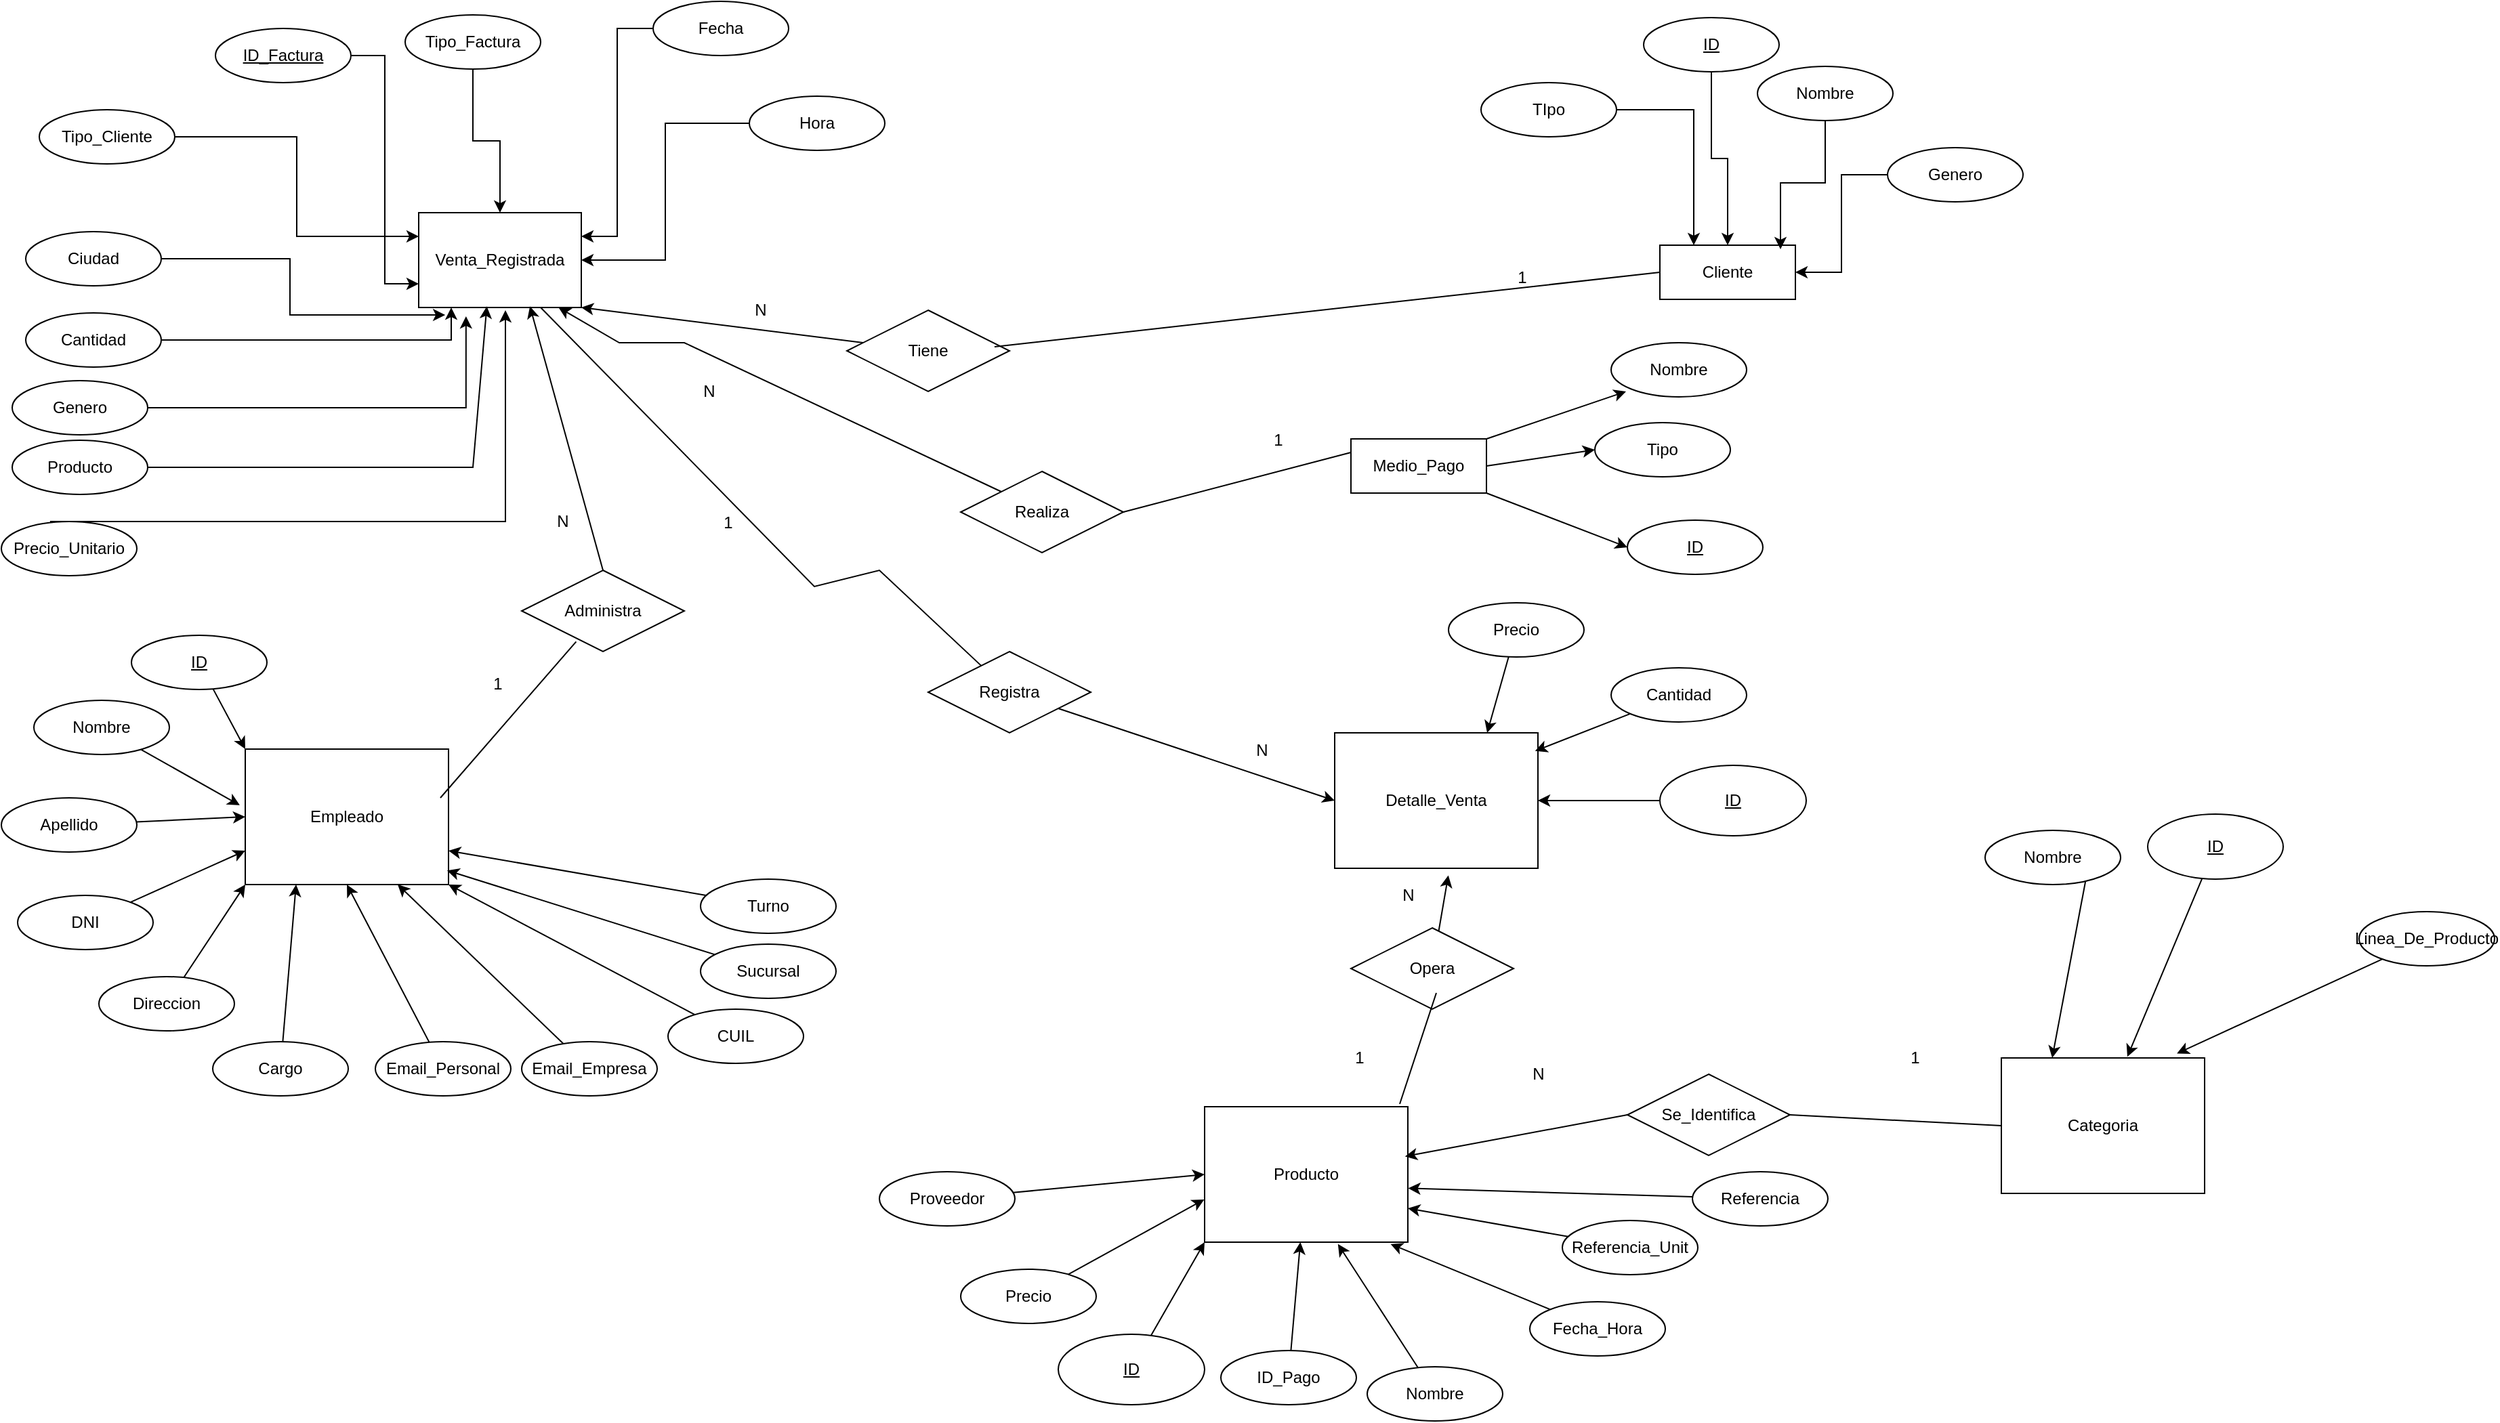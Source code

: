<mxfile version="26.0.14">
  <diagram name="Página-1" id="UsycYZGFSsphmftQ30QH">
    <mxGraphModel grid="1" page="1" gridSize="12" guides="0" tooltips="1" connect="1" arrows="1" fold="1" pageScale="1" pageWidth="2200" pageHeight="2200" math="0" shadow="0">
      <root>
        <mxCell id="0" />
        <mxCell id="1" parent="0" />
        <mxCell id="an_xKArvUmKsYVzUiVtq-6" value="Venta_Registrada" style="whiteSpace=wrap;html=1;align=center;perimeterSpacing=0;strokeWidth=1;" vertex="1" parent="1">
          <mxGeometry x="140" y="156" width="120" height="70" as="geometry" />
        </mxCell>
        <mxCell id="an_xKArvUmKsYVzUiVtq-29" style="edgeStyle=orthogonalEdgeStyle;rounded=0;orthogonalLoop=1;jettySize=auto;html=1;entryX=0;entryY=0.25;entryDx=0;entryDy=0;" edge="1" parent="1" source="an_xKArvUmKsYVzUiVtq-8" target="an_xKArvUmKsYVzUiVtq-6">
          <mxGeometry relative="1" as="geometry" />
        </mxCell>
        <mxCell id="an_xKArvUmKsYVzUiVtq-8" value="Tipo_Cliente" style="ellipse;whiteSpace=wrap;html=1;align=center;" vertex="1" parent="1">
          <mxGeometry x="-140" y="80" width="100" height="40" as="geometry" />
        </mxCell>
        <mxCell id="an_xKArvUmKsYVzUiVtq-16" style="edgeStyle=orthogonalEdgeStyle;rounded=0;orthogonalLoop=1;jettySize=auto;html=1;entryX=0.5;entryY=0;entryDx=0;entryDy=0;" edge="1" parent="1" source="an_xKArvUmKsYVzUiVtq-9" target="an_xKArvUmKsYVzUiVtq-6">
          <mxGeometry relative="1" as="geometry" />
        </mxCell>
        <mxCell id="an_xKArvUmKsYVzUiVtq-9" value="Tipo_Factura" style="ellipse;whiteSpace=wrap;html=1;align=center;" vertex="1" parent="1">
          <mxGeometry x="130" y="10" width="100" height="40" as="geometry" />
        </mxCell>
        <mxCell id="an_xKArvUmKsYVzUiVtq-10" value="Ciudad" style="ellipse;whiteSpace=wrap;html=1;align=center;" vertex="1" parent="1">
          <mxGeometry x="-150" y="170" width="100" height="40" as="geometry" />
        </mxCell>
        <mxCell id="an_xKArvUmKsYVzUiVtq-11" value="Cliente" style="whiteSpace=wrap;html=1;align=center;" vertex="1" parent="1">
          <mxGeometry x="1056" y="180" width="100" height="40" as="geometry" />
        </mxCell>
        <mxCell id="an_xKArvUmKsYVzUiVtq-15" style="edgeStyle=orthogonalEdgeStyle;rounded=0;orthogonalLoop=1;jettySize=auto;html=1;entryX=0;entryY=0.75;entryDx=0;entryDy=0;" edge="1" parent="1" source="an_xKArvUmKsYVzUiVtq-12" target="an_xKArvUmKsYVzUiVtq-6">
          <mxGeometry relative="1" as="geometry" />
        </mxCell>
        <mxCell id="an_xKArvUmKsYVzUiVtq-12" value="ID_Factura" style="ellipse;whiteSpace=wrap;html=1;align=center;fontStyle=4;" vertex="1" parent="1">
          <mxGeometry x="-10" y="20" width="100" height="40" as="geometry" />
        </mxCell>
        <mxCell id="an_xKArvUmKsYVzUiVtq-50" style="edgeStyle=orthogonalEdgeStyle;rounded=0;orthogonalLoop=1;jettySize=auto;html=1;entryX=0.5;entryY=0;entryDx=0;entryDy=0;" edge="1" parent="1" source="an_xKArvUmKsYVzUiVtq-13" target="an_xKArvUmKsYVzUiVtq-11">
          <mxGeometry relative="1" as="geometry" />
        </mxCell>
        <mxCell id="an_xKArvUmKsYVzUiVtq-13" value="ID" style="ellipse;whiteSpace=wrap;html=1;align=center;fontStyle=4;" vertex="1" parent="1">
          <mxGeometry x="1044" y="12" width="100" height="40" as="geometry" />
        </mxCell>
        <mxCell id="an_xKArvUmKsYVzUiVtq-126" style="edgeStyle=none;rounded=0;orthogonalLoop=1;jettySize=auto;html=1;entryX=0;entryY=1;entryDx=0;entryDy=0;" edge="1" parent="1" source="an_xKArvUmKsYVzUiVtq-17" target="an_xKArvUmKsYVzUiVtq-125">
          <mxGeometry relative="1" as="geometry" />
        </mxCell>
        <mxCell id="an_xKArvUmKsYVzUiVtq-17" value="ID" style="ellipse;whiteSpace=wrap;html=1;align=center;fontStyle=4;" vertex="1" parent="1">
          <mxGeometry x="612" y="984" width="108" height="52" as="geometry" />
        </mxCell>
        <mxCell id="an_xKArvUmKsYVzUiVtq-19" value="Genero" style="ellipse;whiteSpace=wrap;html=1;align=center;" vertex="1" parent="1">
          <mxGeometry x="-160" y="280" width="100" height="40" as="geometry" />
        </mxCell>
        <mxCell id="an_xKArvUmKsYVzUiVtq-35" style="edgeStyle=orthogonalEdgeStyle;rounded=0;orthogonalLoop=1;jettySize=auto;html=1;entryX=1;entryY=0.25;entryDx=0;entryDy=0;" edge="1" parent="1" source="an_xKArvUmKsYVzUiVtq-20" target="an_xKArvUmKsYVzUiVtq-6">
          <mxGeometry relative="1" as="geometry">
            <mxPoint x="270" y="180" as="targetPoint" />
          </mxGeometry>
        </mxCell>
        <mxCell id="an_xKArvUmKsYVzUiVtq-20" value="Fecha" style="ellipse;whiteSpace=wrap;html=1;align=center;" vertex="1" parent="1">
          <mxGeometry x="313" width="100" height="40" as="geometry" />
        </mxCell>
        <mxCell id="an_xKArvUmKsYVzUiVtq-21" value="Cantidad" style="ellipse;whiteSpace=wrap;html=1;align=center;" vertex="1" parent="1">
          <mxGeometry x="-150" y="230" width="100" height="40" as="geometry" />
        </mxCell>
        <mxCell id="an_xKArvUmKsYVzUiVtq-22" value="Precio_Unitario" style="ellipse;whiteSpace=wrap;html=1;align=center;" vertex="1" parent="1">
          <mxGeometry x="-168" y="384" width="100" height="40" as="geometry" />
        </mxCell>
        <mxCell id="an_xKArvUmKsYVzUiVtq-83" style="edgeStyle=none;rounded=0;orthogonalLoop=1;jettySize=auto;html=1;entryX=0.419;entryY=0.988;entryDx=0;entryDy=0;entryPerimeter=0;" edge="1" parent="1" source="an_xKArvUmKsYVzUiVtq-23" target="an_xKArvUmKsYVzUiVtq-6">
          <mxGeometry relative="1" as="geometry">
            <mxPoint x="180" y="336" as="targetPoint" />
            <Array as="points">
              <mxPoint x="180" y="344" />
            </Array>
          </mxGeometry>
        </mxCell>
        <mxCell id="an_xKArvUmKsYVzUiVtq-23" value="Producto" style="ellipse;whiteSpace=wrap;html=1;align=center;" vertex="1" parent="1">
          <mxGeometry x="-160" y="324" width="100" height="40" as="geometry" />
        </mxCell>
        <mxCell id="an_xKArvUmKsYVzUiVtq-38" style="edgeStyle=orthogonalEdgeStyle;rounded=0;orthogonalLoop=1;jettySize=auto;html=1;entryX=1;entryY=0.5;entryDx=0;entryDy=0;" edge="1" parent="1" source="an_xKArvUmKsYVzUiVtq-26" target="an_xKArvUmKsYVzUiVtq-6">
          <mxGeometry relative="1" as="geometry" />
        </mxCell>
        <mxCell id="an_xKArvUmKsYVzUiVtq-26" value="Hora" style="ellipse;whiteSpace=wrap;html=1;align=center;" vertex="1" parent="1">
          <mxGeometry x="384" y="70" width="100" height="40" as="geometry" />
        </mxCell>
        <mxCell id="an_xKArvUmKsYVzUiVtq-27" value="Nombre" style="ellipse;whiteSpace=wrap;html=1;align=center;" vertex="1" parent="1">
          <mxGeometry x="1020" y="252" width="100" height="40" as="geometry" />
        </mxCell>
        <mxCell id="an_xKArvUmKsYVzUiVtq-127" value="" style="edgeStyle=none;rounded=0;orthogonalLoop=1;jettySize=auto;html=1;" edge="1" parent="1" source="an_xKArvUmKsYVzUiVtq-28" target="an_xKArvUmKsYVzUiVtq-125">
          <mxGeometry relative="1" as="geometry" />
        </mxCell>
        <mxCell id="an_xKArvUmKsYVzUiVtq-28" value="ID_Pago" style="ellipse;whiteSpace=wrap;html=1;align=center;" vertex="1" parent="1">
          <mxGeometry x="732" y="996" width="100" height="40" as="geometry" />
        </mxCell>
        <mxCell id="an_xKArvUmKsYVzUiVtq-30" style="edgeStyle=orthogonalEdgeStyle;rounded=0;orthogonalLoop=1;jettySize=auto;html=1;entryX=0.163;entryY=1.079;entryDx=0;entryDy=0;entryPerimeter=0;" edge="1" parent="1" source="an_xKArvUmKsYVzUiVtq-10" target="an_xKArvUmKsYVzUiVtq-6">
          <mxGeometry relative="1" as="geometry" />
        </mxCell>
        <mxCell id="an_xKArvUmKsYVzUiVtq-31" style="edgeStyle=orthogonalEdgeStyle;rounded=0;orthogonalLoop=1;jettySize=auto;html=1;entryX=0.291;entryY=1.093;entryDx=0;entryDy=0;entryPerimeter=0;" edge="1" parent="1" source="an_xKArvUmKsYVzUiVtq-19" target="an_xKArvUmKsYVzUiVtq-6">
          <mxGeometry relative="1" as="geometry" />
        </mxCell>
        <mxCell id="an_xKArvUmKsYVzUiVtq-33" style="edgeStyle=orthogonalEdgeStyle;rounded=0;orthogonalLoop=1;jettySize=auto;html=1;" edge="1" parent="1">
          <mxGeometry relative="1" as="geometry">
            <mxPoint x="-132" y="384" as="sourcePoint" />
            <mxPoint x="204" y="228" as="targetPoint" />
            <Array as="points">
              <mxPoint x="-132" y="384" />
              <mxPoint x="204" y="384" />
            </Array>
          </mxGeometry>
        </mxCell>
        <mxCell id="an_xKArvUmKsYVzUiVtq-34" style="edgeStyle=orthogonalEdgeStyle;rounded=0;orthogonalLoop=1;jettySize=auto;html=1;entryX=0.2;entryY=1;entryDx=0;entryDy=0;entryPerimeter=0;" edge="1" parent="1" source="an_xKArvUmKsYVzUiVtq-21" target="an_xKArvUmKsYVzUiVtq-6">
          <mxGeometry relative="1" as="geometry" />
        </mxCell>
        <mxCell id="an_xKArvUmKsYVzUiVtq-81" style="edgeStyle=none;rounded=0;orthogonalLoop=1;jettySize=auto;html=1;entryX=1;entryY=1;entryDx=0;entryDy=0;" edge="1" parent="1" source="an_xKArvUmKsYVzUiVtq-40" target="an_xKArvUmKsYVzUiVtq-6">
          <mxGeometry relative="1" as="geometry" />
        </mxCell>
        <mxCell id="an_xKArvUmKsYVzUiVtq-40" value="Tiene" style="shape=rhombus;perimeter=rhombusPerimeter;whiteSpace=wrap;html=1;align=center;" vertex="1" parent="1">
          <mxGeometry x="456" y="228" width="120" height="60" as="geometry" />
        </mxCell>
        <mxCell id="an_xKArvUmKsYVzUiVtq-42" value="Realiza" style="shape=rhombus;perimeter=rhombusPerimeter;whiteSpace=wrap;html=1;align=center;" vertex="1" parent="1">
          <mxGeometry x="540" y="347" width="120" height="60" as="geometry" />
        </mxCell>
        <mxCell id="an_xKArvUmKsYVzUiVtq-43" value="Administra" style="shape=rhombus;perimeter=rhombusPerimeter;whiteSpace=wrap;html=1;align=center;" vertex="1" parent="1">
          <mxGeometry x="216" y="420" width="120" height="60" as="geometry" />
        </mxCell>
        <mxCell id="an_xKArvUmKsYVzUiVtq-47" value="1" style="text;html=1;align=center;verticalAlign=middle;resizable=0;points=[];autosize=1;strokeColor=none;fillColor=none;" vertex="1" parent="1">
          <mxGeometry x="936" y="192" width="36" height="24" as="geometry" />
        </mxCell>
        <mxCell id="an_xKArvUmKsYVzUiVtq-51" value="Nombre" style="ellipse;whiteSpace=wrap;html=1;align=center;" vertex="1" parent="1">
          <mxGeometry x="1128" y="48" width="100" height="40" as="geometry" />
        </mxCell>
        <mxCell id="an_xKArvUmKsYVzUiVtq-54" style="edgeStyle=orthogonalEdgeStyle;rounded=0;orthogonalLoop=1;jettySize=auto;html=1;entryX=1;entryY=0.5;entryDx=0;entryDy=0;" edge="1" parent="1" source="an_xKArvUmKsYVzUiVtq-52" target="an_xKArvUmKsYVzUiVtq-11">
          <mxGeometry relative="1" as="geometry" />
        </mxCell>
        <mxCell id="an_xKArvUmKsYVzUiVtq-52" value="Genero" style="ellipse;whiteSpace=wrap;html=1;align=center;" vertex="1" parent="1">
          <mxGeometry x="1224" y="108" width="100" height="40" as="geometry" />
        </mxCell>
        <mxCell id="an_xKArvUmKsYVzUiVtq-53" style="edgeStyle=orthogonalEdgeStyle;rounded=0;orthogonalLoop=1;jettySize=auto;html=1;exitX=0.5;exitY=1;exitDx=0;exitDy=0;entryX=0.89;entryY=0.075;entryDx=0;entryDy=0;entryPerimeter=0;" edge="1" parent="1" source="an_xKArvUmKsYVzUiVtq-51" target="an_xKArvUmKsYVzUiVtq-11">
          <mxGeometry relative="1" as="geometry" />
        </mxCell>
        <mxCell id="an_xKArvUmKsYVzUiVtq-57" style="edgeStyle=orthogonalEdgeStyle;rounded=0;orthogonalLoop=1;jettySize=auto;html=1;entryX=0.25;entryY=0;entryDx=0;entryDy=0;" edge="1" parent="1" source="an_xKArvUmKsYVzUiVtq-55" target="an_xKArvUmKsYVzUiVtq-11">
          <mxGeometry relative="1" as="geometry" />
        </mxCell>
        <mxCell id="an_xKArvUmKsYVzUiVtq-55" value="TIpo" style="ellipse;whiteSpace=wrap;html=1;align=center;" vertex="1" parent="1">
          <mxGeometry x="924" y="60" width="100" height="40" as="geometry" />
        </mxCell>
        <mxCell id="an_xKArvUmKsYVzUiVtq-58" value="N" style="text;html=1;align=center;verticalAlign=middle;resizable=0;points=[];autosize=1;strokeColor=none;fillColor=none;" vertex="1" parent="1">
          <mxGeometry x="336" y="276" width="36" height="24" as="geometry" />
        </mxCell>
        <mxCell id="an_xKArvUmKsYVzUiVtq-66" value="" style="endArrow=none;html=1;rounded=0;entryX=0;entryY=0.5;entryDx=0;entryDy=0;exitX=0.908;exitY=0.45;exitDx=0;exitDy=0;exitPerimeter=0;" edge="1" parent="1" source="an_xKArvUmKsYVzUiVtq-40" target="an_xKArvUmKsYVzUiVtq-11">
          <mxGeometry width="50" height="50" relative="1" as="geometry">
            <mxPoint x="672" y="362" as="sourcePoint" />
            <mxPoint x="722" y="312" as="targetPoint" />
          </mxGeometry>
        </mxCell>
        <mxCell id="an_xKArvUmKsYVzUiVtq-71" style="edgeStyle=none;rounded=0;orthogonalLoop=1;jettySize=auto;html=1;exitX=1;exitY=0.5;exitDx=0;exitDy=0;entryX=0;entryY=0.5;entryDx=0;entryDy=0;" edge="1" parent="1" source="an_xKArvUmKsYVzUiVtq-67" target="an_xKArvUmKsYVzUiVtq-69">
          <mxGeometry relative="1" as="geometry" />
        </mxCell>
        <mxCell id="an_xKArvUmKsYVzUiVtq-74" style="edgeStyle=none;rounded=0;orthogonalLoop=1;jettySize=auto;html=1;exitX=1;exitY=1;exitDx=0;exitDy=0;entryX=0;entryY=0.5;entryDx=0;entryDy=0;" edge="1" parent="1" source="an_xKArvUmKsYVzUiVtq-67" target="an_xKArvUmKsYVzUiVtq-73">
          <mxGeometry relative="1" as="geometry" />
        </mxCell>
        <mxCell id="an_xKArvUmKsYVzUiVtq-67" value="Medio_Pago" style="whiteSpace=wrap;html=1;align=center;" vertex="1" parent="1">
          <mxGeometry x="828" y="323" width="100" height="40" as="geometry" />
        </mxCell>
        <mxCell id="an_xKArvUmKsYVzUiVtq-68" value="1" style="text;html=1;align=center;verticalAlign=middle;resizable=0;points=[];autosize=1;strokeColor=none;fillColor=none;" vertex="1" parent="1">
          <mxGeometry x="756" y="312" width="36" height="24" as="geometry" />
        </mxCell>
        <mxCell id="an_xKArvUmKsYVzUiVtq-69" value="Tipo" style="ellipse;whiteSpace=wrap;html=1;align=center;" vertex="1" parent="1">
          <mxGeometry x="1008" y="311" width="100" height="40" as="geometry" />
        </mxCell>
        <mxCell id="an_xKArvUmKsYVzUiVtq-72" style="edgeStyle=none;rounded=0;orthogonalLoop=1;jettySize=auto;html=1;exitX=1;exitY=0;exitDx=0;exitDy=0;entryX=0.23;entryY=0.925;entryDx=0;entryDy=0;entryPerimeter=0;" edge="1" parent="1" source="an_xKArvUmKsYVzUiVtq-67">
          <mxGeometry relative="1" as="geometry">
            <mxPoint x="1031" y="288.0" as="targetPoint" />
          </mxGeometry>
        </mxCell>
        <mxCell id="an_xKArvUmKsYVzUiVtq-73" value="ID" style="ellipse;whiteSpace=wrap;html=1;align=center;fontStyle=4;" vertex="1" parent="1">
          <mxGeometry x="1032" y="383" width="100" height="40" as="geometry" />
        </mxCell>
        <mxCell id="an_xKArvUmKsYVzUiVtq-75" value="" style="endArrow=none;html=1;rounded=0;entryX=0;entryY=0.25;entryDx=0;entryDy=0;exitX=1;exitY=0.5;exitDx=0;exitDy=0;" edge="1" parent="1" source="an_xKArvUmKsYVzUiVtq-42" target="an_xKArvUmKsYVzUiVtq-67">
          <mxGeometry width="50" height="50" relative="1" as="geometry">
            <mxPoint x="696" y="433" as="sourcePoint" />
            <mxPoint x="746" y="383" as="targetPoint" />
          </mxGeometry>
        </mxCell>
        <mxCell id="an_xKArvUmKsYVzUiVtq-76" style="edgeStyle=none;rounded=0;orthogonalLoop=1;jettySize=auto;html=1;exitX=0;exitY=0;exitDx=0;exitDy=0;entryX=0.86;entryY=1;entryDx=0;entryDy=0;entryPerimeter=0;" edge="1" parent="1" source="an_xKArvUmKsYVzUiVtq-42" target="an_xKArvUmKsYVzUiVtq-6">
          <mxGeometry relative="1" as="geometry">
            <Array as="points">
              <mxPoint x="336" y="252" />
              <mxPoint x="288" y="252" />
            </Array>
          </mxGeometry>
        </mxCell>
        <mxCell id="an_xKArvUmKsYVzUiVtq-77" value="N" style="text;html=1;align=center;verticalAlign=middle;resizable=0;points=[];autosize=1;strokeColor=none;fillColor=none;" vertex="1" parent="1">
          <mxGeometry x="374" y="216" width="36" height="24" as="geometry" />
        </mxCell>
        <mxCell id="an_xKArvUmKsYVzUiVtq-92" style="edgeStyle=none;rounded=0;orthogonalLoop=1;jettySize=auto;html=1;" edge="1" parent="1" source="an_xKArvUmKsYVzUiVtq-82">
          <mxGeometry relative="1" as="geometry">
            <mxPoint x="120" y="572" as="targetPoint" />
          </mxGeometry>
        </mxCell>
        <mxCell id="an_xKArvUmKsYVzUiVtq-82" value="Empleado" style="whiteSpace=wrap;html=1;align=center;" vertex="1" parent="1">
          <mxGeometry x="12" y="552" width="150" height="100" as="geometry" />
        </mxCell>
        <mxCell id="an_xKArvUmKsYVzUiVtq-86" style="edgeStyle=none;rounded=0;orthogonalLoop=1;jettySize=auto;html=1;entryX=0;entryY=0;entryDx=0;entryDy=0;" edge="1" parent="1" source="an_xKArvUmKsYVzUiVtq-85" target="an_xKArvUmKsYVzUiVtq-82">
          <mxGeometry relative="1" as="geometry">
            <mxPoint x="12" y="528.0" as="targetPoint" />
          </mxGeometry>
        </mxCell>
        <mxCell id="an_xKArvUmKsYVzUiVtq-85" value="ID" style="ellipse;whiteSpace=wrap;html=1;align=center;fontStyle=4;" vertex="1" parent="1">
          <mxGeometry x="-72" y="468" width="100" height="40" as="geometry" />
        </mxCell>
        <mxCell id="an_xKArvUmKsYVzUiVtq-87" value="1" style="text;html=1;align=center;verticalAlign=middle;resizable=0;points=[];autosize=1;strokeColor=none;fillColor=none;" vertex="1" parent="1">
          <mxGeometry x="180" y="492" width="36" height="24" as="geometry" />
        </mxCell>
        <mxCell id="an_xKArvUmKsYVzUiVtq-88" style="edgeStyle=none;rounded=0;orthogonalLoop=1;jettySize=auto;html=1;exitX=0.5;exitY=0;exitDx=0;exitDy=0;entryX=0.684;entryY=0.988;entryDx=0;entryDy=0;entryPerimeter=0;" edge="1" parent="1" source="an_xKArvUmKsYVzUiVtq-43" target="an_xKArvUmKsYVzUiVtq-6">
          <mxGeometry relative="1" as="geometry" />
        </mxCell>
        <mxCell id="an_xKArvUmKsYVzUiVtq-89" value="N" style="text;html=1;align=center;verticalAlign=middle;resizable=0;points=[];autosize=1;strokeColor=none;fillColor=none;" vertex="1" parent="1">
          <mxGeometry x="228" y="372" width="36" height="24" as="geometry" />
        </mxCell>
        <mxCell id="an_xKArvUmKsYVzUiVtq-112" style="edgeStyle=none;rounded=0;orthogonalLoop=1;jettySize=auto;html=1;entryX=0.75;entryY=1;entryDx=0;entryDy=0;" edge="1" parent="1" source="an_xKArvUmKsYVzUiVtq-93" target="an_xKArvUmKsYVzUiVtq-82">
          <mxGeometry relative="1" as="geometry" />
        </mxCell>
        <mxCell id="an_xKArvUmKsYVzUiVtq-93" value="Email_Empresa" style="ellipse;whiteSpace=wrap;html=1;align=center;" vertex="1" parent="1">
          <mxGeometry x="216" y="768" width="100" height="40" as="geometry" />
        </mxCell>
        <mxCell id="an_xKArvUmKsYVzUiVtq-111" style="edgeStyle=none;rounded=0;orthogonalLoop=1;jettySize=auto;html=1;entryX=0.5;entryY=1;entryDx=0;entryDy=0;" edge="1" parent="1" source="an_xKArvUmKsYVzUiVtq-94" target="an_xKArvUmKsYVzUiVtq-82">
          <mxGeometry relative="1" as="geometry" />
        </mxCell>
        <mxCell id="an_xKArvUmKsYVzUiVtq-94" value="Email_Personal" style="ellipse;whiteSpace=wrap;html=1;align=center;" vertex="1" parent="1">
          <mxGeometry x="108" y="768" width="100" height="40" as="geometry" />
        </mxCell>
        <mxCell id="an_xKArvUmKsYVzUiVtq-109" style="edgeStyle=none;rounded=0;orthogonalLoop=1;jettySize=auto;html=1;entryX=0;entryY=1;entryDx=0;entryDy=0;" edge="1" parent="1" source="an_xKArvUmKsYVzUiVtq-95" target="an_xKArvUmKsYVzUiVtq-82">
          <mxGeometry relative="1" as="geometry" />
        </mxCell>
        <mxCell id="an_xKArvUmKsYVzUiVtq-95" value="Direccion" style="ellipse;whiteSpace=wrap;html=1;align=center;" vertex="1" parent="1">
          <mxGeometry x="-96" y="720" width="100" height="40" as="geometry" />
        </mxCell>
        <mxCell id="an_xKArvUmKsYVzUiVtq-108" style="edgeStyle=none;rounded=0;orthogonalLoop=1;jettySize=auto;html=1;entryX=0;entryY=0.75;entryDx=0;entryDy=0;" edge="1" parent="1" source="an_xKArvUmKsYVzUiVtq-96" target="an_xKArvUmKsYVzUiVtq-82">
          <mxGeometry relative="1" as="geometry" />
        </mxCell>
        <mxCell id="an_xKArvUmKsYVzUiVtq-96" value="DNI" style="ellipse;whiteSpace=wrap;html=1;align=center;" vertex="1" parent="1">
          <mxGeometry x="-156" y="660" width="100" height="40" as="geometry" />
        </mxCell>
        <mxCell id="an_xKArvUmKsYVzUiVtq-107" style="edgeStyle=none;rounded=0;orthogonalLoop=1;jettySize=auto;html=1;entryX=0;entryY=0.5;entryDx=0;entryDy=0;" edge="1" parent="1" source="an_xKArvUmKsYVzUiVtq-97" target="an_xKArvUmKsYVzUiVtq-82">
          <mxGeometry relative="1" as="geometry" />
        </mxCell>
        <mxCell id="an_xKArvUmKsYVzUiVtq-97" value="Apellido" style="ellipse;whiteSpace=wrap;html=1;align=center;" vertex="1" parent="1">
          <mxGeometry x="-168" y="588" width="100" height="40" as="geometry" />
        </mxCell>
        <mxCell id="an_xKArvUmKsYVzUiVtq-98" value="Nombre" style="ellipse;whiteSpace=wrap;html=1;align=center;" vertex="1" parent="1">
          <mxGeometry x="-144" y="516" width="100" height="40" as="geometry" />
        </mxCell>
        <mxCell id="an_xKArvUmKsYVzUiVtq-99" value="" style="endArrow=none;html=1;rounded=0;entryX=0.335;entryY=0.878;entryDx=0;entryDy=0;entryPerimeter=0;exitX=0.96;exitY=0.36;exitDx=0;exitDy=0;exitPerimeter=0;" edge="1" parent="1" source="an_xKArvUmKsYVzUiVtq-82" target="an_xKArvUmKsYVzUiVtq-43">
          <mxGeometry width="50" height="50" relative="1" as="geometry">
            <mxPoint x="204" y="590" as="sourcePoint" />
            <mxPoint x="254" y="540" as="targetPoint" />
          </mxGeometry>
        </mxCell>
        <mxCell id="an_xKArvUmKsYVzUiVtq-119" style="edgeStyle=none;rounded=0;orthogonalLoop=1;jettySize=auto;html=1;exitX=0.747;exitY=0.859;exitDx=0;exitDy=0;exitPerimeter=0;entryX=0.25;entryY=0;entryDx=0;entryDy=0;" edge="1" parent="1" source="an_xKArvUmKsYVzUiVtq-100" target="an_xKArvUmKsYVzUiVtq-123">
          <mxGeometry relative="1" as="geometry">
            <mxPoint x="1212" y="612" as="sourcePoint" />
            <mxPoint x="1267.929" y="756" as="targetPoint" />
          </mxGeometry>
        </mxCell>
        <mxCell id="an_xKArvUmKsYVzUiVtq-100" value="Nombre" style="ellipse;whiteSpace=wrap;html=1;align=center;" vertex="1" parent="1">
          <mxGeometry x="1296" y="612" width="100" height="40" as="geometry" />
        </mxCell>
        <mxCell id="an_xKArvUmKsYVzUiVtq-110" style="edgeStyle=none;rounded=0;orthogonalLoop=1;jettySize=auto;html=1;entryX=0.25;entryY=1;entryDx=0;entryDy=0;" edge="1" parent="1" source="an_xKArvUmKsYVzUiVtq-101" target="an_xKArvUmKsYVzUiVtq-82">
          <mxGeometry relative="1" as="geometry" />
        </mxCell>
        <mxCell id="an_xKArvUmKsYVzUiVtq-101" value="Cargo" style="ellipse;whiteSpace=wrap;html=1;align=center;" vertex="1" parent="1">
          <mxGeometry x="-12" y="768" width="100" height="40" as="geometry" />
        </mxCell>
        <mxCell id="an_xKArvUmKsYVzUiVtq-113" style="edgeStyle=none;rounded=0;orthogonalLoop=1;jettySize=auto;html=1;entryX=1;entryY=1;entryDx=0;entryDy=0;" edge="1" parent="1" source="an_xKArvUmKsYVzUiVtq-102" target="an_xKArvUmKsYVzUiVtq-82">
          <mxGeometry relative="1" as="geometry" />
        </mxCell>
        <mxCell id="an_xKArvUmKsYVzUiVtq-102" value="CUIL" style="ellipse;whiteSpace=wrap;html=1;align=center;" vertex="1" parent="1">
          <mxGeometry x="324" y="744" width="100" height="40" as="geometry" />
        </mxCell>
        <mxCell id="an_xKArvUmKsYVzUiVtq-104" value="Sucursal" style="ellipse;whiteSpace=wrap;html=1;align=center;" vertex="1" parent="1">
          <mxGeometry x="348" y="696" width="100" height="40" as="geometry" />
        </mxCell>
        <mxCell id="an_xKArvUmKsYVzUiVtq-115" style="edgeStyle=none;rounded=0;orthogonalLoop=1;jettySize=auto;html=1;entryX=1;entryY=0.75;entryDx=0;entryDy=0;" edge="1" parent="1" source="an_xKArvUmKsYVzUiVtq-105" target="an_xKArvUmKsYVzUiVtq-82">
          <mxGeometry relative="1" as="geometry" />
        </mxCell>
        <mxCell id="an_xKArvUmKsYVzUiVtq-105" value="Turno" style="ellipse;whiteSpace=wrap;html=1;align=center;" vertex="1" parent="1">
          <mxGeometry x="348" y="648" width="100" height="40" as="geometry" />
        </mxCell>
        <mxCell id="an_xKArvUmKsYVzUiVtq-106" style="edgeStyle=none;rounded=0;orthogonalLoop=1;jettySize=auto;html=1;entryX=-0.027;entryY=0.414;entryDx=0;entryDy=0;entryPerimeter=0;" edge="1" parent="1" source="an_xKArvUmKsYVzUiVtq-98" target="an_xKArvUmKsYVzUiVtq-82">
          <mxGeometry relative="1" as="geometry" />
        </mxCell>
        <mxCell id="an_xKArvUmKsYVzUiVtq-114" style="edgeStyle=none;rounded=0;orthogonalLoop=1;jettySize=auto;html=1;entryX=0.993;entryY=0.896;entryDx=0;entryDy=0;entryPerimeter=0;" edge="1" parent="1" source="an_xKArvUmKsYVzUiVtq-104" target="an_xKArvUmKsYVzUiVtq-82">
          <mxGeometry relative="1" as="geometry" />
        </mxCell>
        <mxCell id="an_xKArvUmKsYVzUiVtq-117" value="ID" style="ellipse;whiteSpace=wrap;html=1;align=center;fontStyle=4;" vertex="1" parent="1">
          <mxGeometry x="1416" y="600" width="100" height="48" as="geometry" />
        </mxCell>
        <mxCell id="an_xKArvUmKsYVzUiVtq-118" style="edgeStyle=none;rounded=0;orthogonalLoop=1;jettySize=auto;html=1;entryX=0.62;entryY=-0.009;entryDx=0;entryDy=0;entryPerimeter=0;" edge="1" parent="1" source="an_xKArvUmKsYVzUiVtq-117" target="an_xKArvUmKsYVzUiVtq-123">
          <mxGeometry relative="1" as="geometry">
            <mxPoint x="1324" y="756" as="targetPoint" />
          </mxGeometry>
        </mxCell>
        <mxCell id="an_xKArvUmKsYVzUiVtq-120" value="Linea_De_Producto" style="ellipse;whiteSpace=wrap;html=1;align=center;" vertex="1" parent="1">
          <mxGeometry x="1572" y="672" width="100" height="40" as="geometry" />
        </mxCell>
        <mxCell id="an_xKArvUmKsYVzUiVtq-121" style="edgeStyle=none;rounded=0;orthogonalLoop=1;jettySize=auto;html=1;entryX=0.864;entryY=-0.033;entryDx=0;entryDy=0;entryPerimeter=0;" edge="1" parent="1" source="an_xKArvUmKsYVzUiVtq-120" target="an_xKArvUmKsYVzUiVtq-123">
          <mxGeometry relative="1" as="geometry">
            <mxPoint x="1463.213" y="704.621" as="sourcePoint" />
            <mxPoint x="1335.7" y="760.1" as="targetPoint" />
          </mxGeometry>
        </mxCell>
        <mxCell id="an_xKArvUmKsYVzUiVtq-123" value="Categoria" style="whiteSpace=wrap;html=1;align=center;" vertex="1" parent="1">
          <mxGeometry x="1308" y="780" width="150" height="100" as="geometry" />
        </mxCell>
        <mxCell id="an_xKArvUmKsYVzUiVtq-125" value="Producto" style="whiteSpace=wrap;html=1;align=center;" vertex="1" parent="1">
          <mxGeometry x="720" y="816" width="150" height="100" as="geometry" />
        </mxCell>
        <mxCell id="an_xKArvUmKsYVzUiVtq-129" value="Se_Identifica" style="shape=rhombus;perimeter=rhombusPerimeter;whiteSpace=wrap;html=1;align=center;" vertex="1" parent="1">
          <mxGeometry x="1032" y="792" width="120" height="60" as="geometry" />
        </mxCell>
        <mxCell id="an_xKArvUmKsYVzUiVtq-130" value="1" style="text;html=1;align=center;verticalAlign=middle;resizable=0;points=[];autosize=1;strokeColor=none;fillColor=none;" vertex="1" parent="1">
          <mxGeometry x="1226" y="768" width="36" height="24" as="geometry" />
        </mxCell>
        <mxCell id="an_xKArvUmKsYVzUiVtq-131" value="N" style="text;html=1;align=center;verticalAlign=middle;resizable=0;points=[];autosize=1;strokeColor=none;fillColor=none;" vertex="1" parent="1">
          <mxGeometry x="948" y="780" width="36" height="24" as="geometry" />
        </mxCell>
        <mxCell id="an_xKArvUmKsYVzUiVtq-132" style="edgeStyle=none;rounded=0;orthogonalLoop=1;jettySize=auto;html=1;exitX=0;exitY=0.5;exitDx=0;exitDy=0;entryX=0.986;entryY=0.367;entryDx=0;entryDy=0;entryPerimeter=0;" edge="1" parent="1" source="an_xKArvUmKsYVzUiVtq-129" target="an_xKArvUmKsYVzUiVtq-125">
          <mxGeometry relative="1" as="geometry" />
        </mxCell>
        <mxCell id="an_xKArvUmKsYVzUiVtq-133" value="" style="endArrow=none;html=1;rounded=0;entryX=0;entryY=0.5;entryDx=0;entryDy=0;exitX=1;exitY=0.5;exitDx=0;exitDy=0;" edge="1" parent="1" source="an_xKArvUmKsYVzUiVtq-129" target="an_xKArvUmKsYVzUiVtq-123">
          <mxGeometry width="50" height="50" relative="1" as="geometry">
            <mxPoint x="1188" y="854" as="sourcePoint" />
            <mxPoint x="1238" y="804" as="targetPoint" />
          </mxGeometry>
        </mxCell>
        <mxCell id="an_xKArvUmKsYVzUiVtq-134" value="Precio" style="ellipse;whiteSpace=wrap;html=1;align=center;" vertex="1" parent="1">
          <mxGeometry x="540" y="936" width="100" height="40" as="geometry" />
        </mxCell>
        <mxCell id="an_xKArvUmKsYVzUiVtq-136" value="Referencia" style="ellipse;whiteSpace=wrap;html=1;align=center;" vertex="1" parent="1">
          <mxGeometry x="1080" y="864" width="100" height="40" as="geometry" />
        </mxCell>
        <mxCell id="an_xKArvUmKsYVzUiVtq-137" value="Nombre" style="ellipse;whiteSpace=wrap;html=1;align=center;" vertex="1" parent="1">
          <mxGeometry x="840" y="1008" width="100" height="40" as="geometry" />
        </mxCell>
        <mxCell id="an_xKArvUmKsYVzUiVtq-143" style="edgeStyle=none;rounded=0;orthogonalLoop=1;jettySize=auto;html=1;entryX=1;entryY=0.75;entryDx=0;entryDy=0;" edge="1" parent="1" source="an_xKArvUmKsYVzUiVtq-139" target="an_xKArvUmKsYVzUiVtq-125">
          <mxGeometry relative="1" as="geometry" />
        </mxCell>
        <mxCell id="an_xKArvUmKsYVzUiVtq-139" value="Referencia_Unit" style="ellipse;whiteSpace=wrap;html=1;align=center;" vertex="1" parent="1">
          <mxGeometry x="984" y="900" width="100" height="40" as="geometry" />
        </mxCell>
        <mxCell id="an_xKArvUmKsYVzUiVtq-142" value="Fecha_Hora" style="ellipse;whiteSpace=wrap;html=1;align=center;" vertex="1" parent="1">
          <mxGeometry x="960" y="960" width="100" height="40" as="geometry" />
        </mxCell>
        <mxCell id="an_xKArvUmKsYVzUiVtq-144" style="edgeStyle=none;rounded=0;orthogonalLoop=1;jettySize=auto;html=1;entryX=0.656;entryY=1.014;entryDx=0;entryDy=0;entryPerimeter=0;" edge="1" parent="1" source="an_xKArvUmKsYVzUiVtq-137" target="an_xKArvUmKsYVzUiVtq-125">
          <mxGeometry relative="1" as="geometry" />
        </mxCell>
        <mxCell id="an_xKArvUmKsYVzUiVtq-145" style="edgeStyle=none;rounded=0;orthogonalLoop=1;jettySize=auto;html=1;entryX=0.915;entryY=1.014;entryDx=0;entryDy=0;entryPerimeter=0;" edge="1" parent="1" source="an_xKArvUmKsYVzUiVtq-142" target="an_xKArvUmKsYVzUiVtq-125">
          <mxGeometry relative="1" as="geometry" />
        </mxCell>
        <mxCell id="an_xKArvUmKsYVzUiVtq-146" style="edgeStyle=none;rounded=0;orthogonalLoop=1;jettySize=auto;html=1;entryX=-0.002;entryY=0.685;entryDx=0;entryDy=0;entryPerimeter=0;" edge="1" parent="1" source="an_xKArvUmKsYVzUiVtq-134" target="an_xKArvUmKsYVzUiVtq-125">
          <mxGeometry relative="1" as="geometry" />
        </mxCell>
        <mxCell id="an_xKArvUmKsYVzUiVtq-147" style="edgeStyle=none;rounded=0;orthogonalLoop=1;jettySize=auto;html=1;entryX=1.002;entryY=0.602;entryDx=0;entryDy=0;entryPerimeter=0;" edge="1" parent="1" source="an_xKArvUmKsYVzUiVtq-136" target="an_xKArvUmKsYVzUiVtq-125">
          <mxGeometry relative="1" as="geometry" />
        </mxCell>
        <mxCell id="an_xKArvUmKsYVzUiVtq-150" style="edgeStyle=none;rounded=0;orthogonalLoop=1;jettySize=auto;html=1;entryX=0;entryY=0.5;entryDx=0;entryDy=0;" edge="1" parent="1" source="an_xKArvUmKsYVzUiVtq-149" target="an_xKArvUmKsYVzUiVtq-125">
          <mxGeometry relative="1" as="geometry" />
        </mxCell>
        <mxCell id="an_xKArvUmKsYVzUiVtq-149" value="Proveedor" style="ellipse;whiteSpace=wrap;html=1;align=center;" vertex="1" parent="1">
          <mxGeometry x="480" y="864" width="100" height="40" as="geometry" />
        </mxCell>
        <mxCell id="an_xKArvUmKsYVzUiVtq-151" value="Detalle_Venta" style="whiteSpace=wrap;html=1;align=center;" vertex="1" parent="1">
          <mxGeometry x="816" y="540" width="150" height="100" as="geometry" />
        </mxCell>
        <mxCell id="an_xKArvUmKsYVzUiVtq-153" style="edgeStyle=none;rounded=0;orthogonalLoop=1;jettySize=auto;html=1;" edge="1" parent="1" source="an_xKArvUmKsYVzUiVtq-152" target="an_xKArvUmKsYVzUiVtq-151">
          <mxGeometry relative="1" as="geometry" />
        </mxCell>
        <mxCell id="an_xKArvUmKsYVzUiVtq-152" value="ID" style="ellipse;whiteSpace=wrap;html=1;align=center;fontStyle=4;" vertex="1" parent="1">
          <mxGeometry x="1056" y="564" width="108" height="52" as="geometry" />
        </mxCell>
        <mxCell id="an_xKArvUmKsYVzUiVtq-157" style="edgeStyle=none;rounded=0;orthogonalLoop=1;jettySize=auto;html=1;entryX=0.75;entryY=0;entryDx=0;entryDy=0;" edge="1" parent="1" source="an_xKArvUmKsYVzUiVtq-154" target="an_xKArvUmKsYVzUiVtq-151">
          <mxGeometry relative="1" as="geometry" />
        </mxCell>
        <mxCell id="an_xKArvUmKsYVzUiVtq-154" value="Precio" style="ellipse;whiteSpace=wrap;html=1;align=center;" vertex="1" parent="1">
          <mxGeometry x="900" y="444" width="100" height="40" as="geometry" />
        </mxCell>
        <mxCell id="an_xKArvUmKsYVzUiVtq-155" value="Cantidad" style="ellipse;whiteSpace=wrap;html=1;align=center;" vertex="1" parent="1">
          <mxGeometry x="1020" y="492" width="100" height="40" as="geometry" />
        </mxCell>
        <mxCell id="an_xKArvUmKsYVzUiVtq-156" style="edgeStyle=none;rounded=0;orthogonalLoop=1;jettySize=auto;html=1;entryX=0.986;entryY=0.134;entryDx=0;entryDy=0;entryPerimeter=0;" edge="1" parent="1" source="an_xKArvUmKsYVzUiVtq-155" target="an_xKArvUmKsYVzUiVtq-151">
          <mxGeometry relative="1" as="geometry" />
        </mxCell>
        <mxCell id="an_xKArvUmKsYVzUiVtq-158" value="Opera" style="shape=rhombus;perimeter=rhombusPerimeter;whiteSpace=wrap;html=1;align=center;" vertex="1" parent="1">
          <mxGeometry x="828" y="684" width="120" height="60" as="geometry" />
        </mxCell>
        <mxCell id="an_xKArvUmKsYVzUiVtq-160" value="" style="endArrow=none;html=1;rounded=0;entryX=0.5;entryY=1;entryDx=0;entryDy=0;" edge="1" parent="1">
          <mxGeometry width="50" height="50" relative="1" as="geometry">
            <mxPoint x="864" y="814" as="sourcePoint" />
            <mxPoint x="891" y="732" as="targetPoint" />
          </mxGeometry>
        </mxCell>
        <mxCell id="an_xKArvUmKsYVzUiVtq-162" value="N" style="text;html=1;align=center;verticalAlign=middle;resizable=0;points=[];autosize=1;strokeColor=none;fillColor=none;" vertex="1" parent="1">
          <mxGeometry x="852" y="648" width="36" height="24" as="geometry" />
        </mxCell>
        <mxCell id="an_xKArvUmKsYVzUiVtq-163" value="1" style="text;html=1;align=center;verticalAlign=middle;resizable=0;points=[];autosize=1;strokeColor=none;fillColor=none;" vertex="1" parent="1">
          <mxGeometry x="816" y="768" width="36" height="24" as="geometry" />
        </mxCell>
        <mxCell id="an_xKArvUmKsYVzUiVtq-164" style="edgeStyle=none;rounded=0;orthogonalLoop=1;jettySize=auto;html=1;entryX=0.559;entryY=1.052;entryDx=0;entryDy=0;entryPerimeter=0;" edge="1" parent="1" source="an_xKArvUmKsYVzUiVtq-158" target="an_xKArvUmKsYVzUiVtq-151">
          <mxGeometry relative="1" as="geometry" />
        </mxCell>
        <mxCell id="an_xKArvUmKsYVzUiVtq-166" style="edgeStyle=none;rounded=0;orthogonalLoop=1;jettySize=auto;html=1;entryX=0;entryY=0.5;entryDx=0;entryDy=0;" edge="1" parent="1" source="an_xKArvUmKsYVzUiVtq-165" target="an_xKArvUmKsYVzUiVtq-151">
          <mxGeometry relative="1" as="geometry" />
        </mxCell>
        <mxCell id="an_xKArvUmKsYVzUiVtq-165" value="Registra" style="shape=rhombus;perimeter=rhombusPerimeter;whiteSpace=wrap;html=1;align=center;" vertex="1" parent="1">
          <mxGeometry x="516" y="480" width="120" height="60" as="geometry" />
        </mxCell>
        <mxCell id="an_xKArvUmKsYVzUiVtq-168" value="" style="endArrow=none;html=1;rounded=0;entryX=0.75;entryY=1;entryDx=0;entryDy=0;" edge="1" parent="1" source="an_xKArvUmKsYVzUiVtq-165" target="an_xKArvUmKsYVzUiVtq-6">
          <mxGeometry width="50" height="50" relative="1" as="geometry">
            <mxPoint x="456" y="446" as="sourcePoint" />
            <mxPoint x="506" y="396" as="targetPoint" />
            <Array as="points">
              <mxPoint x="480" y="420" />
              <mxPoint x="432" y="432" />
            </Array>
          </mxGeometry>
        </mxCell>
        <mxCell id="an_xKArvUmKsYVzUiVtq-169" value="1" style="text;html=1;align=center;verticalAlign=middle;resizable=0;points=[];autosize=1;strokeColor=none;fillColor=none;" vertex="1" parent="1">
          <mxGeometry x="350" y="373" width="36" height="24" as="geometry" />
        </mxCell>
        <mxCell id="an_xKArvUmKsYVzUiVtq-170" value="N" style="text;html=1;align=center;verticalAlign=middle;resizable=0;points=[];autosize=1;strokeColor=none;fillColor=none;" vertex="1" parent="1">
          <mxGeometry x="744" y="541" width="36" height="24" as="geometry" />
        </mxCell>
      </root>
    </mxGraphModel>
  </diagram>
</mxfile>
